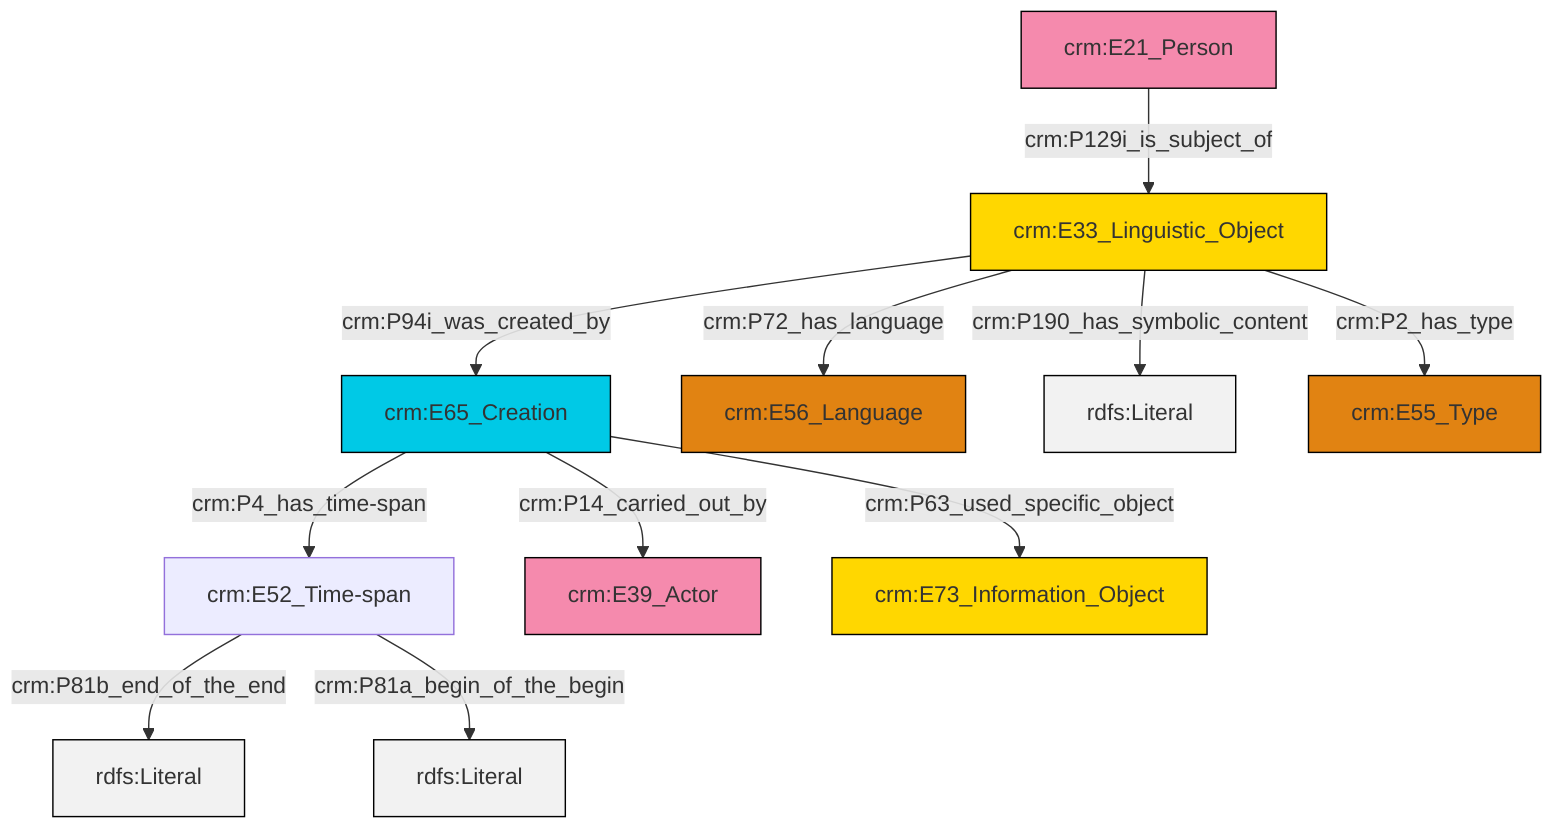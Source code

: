 graph TD
classDef Literal fill:#f2f2f2,stroke:#000000;
classDef CRM_Entity fill:#FFFFFF,stroke:#000000;
classDef Temporal_Entity fill:#00C9E6, stroke:#000000;
classDef Type fill:#E18312, stroke:#000000;
classDef Time-Span fill:#2C9C91, stroke:#000000;
classDef Appellation fill:#FFEB7F, stroke:#000000;
classDef Place fill:#008836, stroke:#000000;
classDef Persistent_Item fill:#B266B2, stroke:#000000;
classDef Conceptual_Object fill:#FFD700, stroke:#000000;
classDef Physical_Thing fill:#D2B48C, stroke:#000000;
classDef Actor fill:#f58aad, stroke:#000000;
classDef PC_Classes fill:#4ce600, stroke:#000000;
classDef Multi fill:#cccccc,stroke:#000000;

0["crm:E21_Person"]:::Actor -->|crm:P129i_is_subject_of| 1["crm:E33_Linguistic_Object"]:::Conceptual_Object
2["crm:E52_Time-span"]:::Default -->|crm:P81b_end_of_the_end| 3[rdfs:Literal]:::Literal
1["crm:E33_Linguistic_Object"]:::Conceptual_Object -->|crm:P94i_was_created_by| 4["crm:E65_Creation"]:::Temporal_Entity
2["crm:E52_Time-span"]:::Default -->|crm:P81a_begin_of_the_begin| 5[rdfs:Literal]:::Literal
4["crm:E65_Creation"]:::Temporal_Entity -->|crm:P14_carried_out_by| 7["crm:E39_Actor"]:::Actor
1["crm:E33_Linguistic_Object"]:::Conceptual_Object -->|crm:P190_has_symbolic_content| 12[rdfs:Literal]:::Literal
4["crm:E65_Creation"]:::Temporal_Entity -->|crm:P4_has_time-span| 2["crm:E52_Time-span"]:::Default
1["crm:E33_Linguistic_Object"]:::Conceptual_Object -->|crm:P72_has_language| 8["crm:E56_Language"]:::Type
4["crm:E65_Creation"]:::Temporal_Entity -->|crm:P63_used_specific_object| 10["crm:E73_Information_Object"]:::Conceptual_Object
1["crm:E33_Linguistic_Object"]:::Conceptual_Object -->|crm:P2_has_type| 17["crm:E55_Type"]:::Type